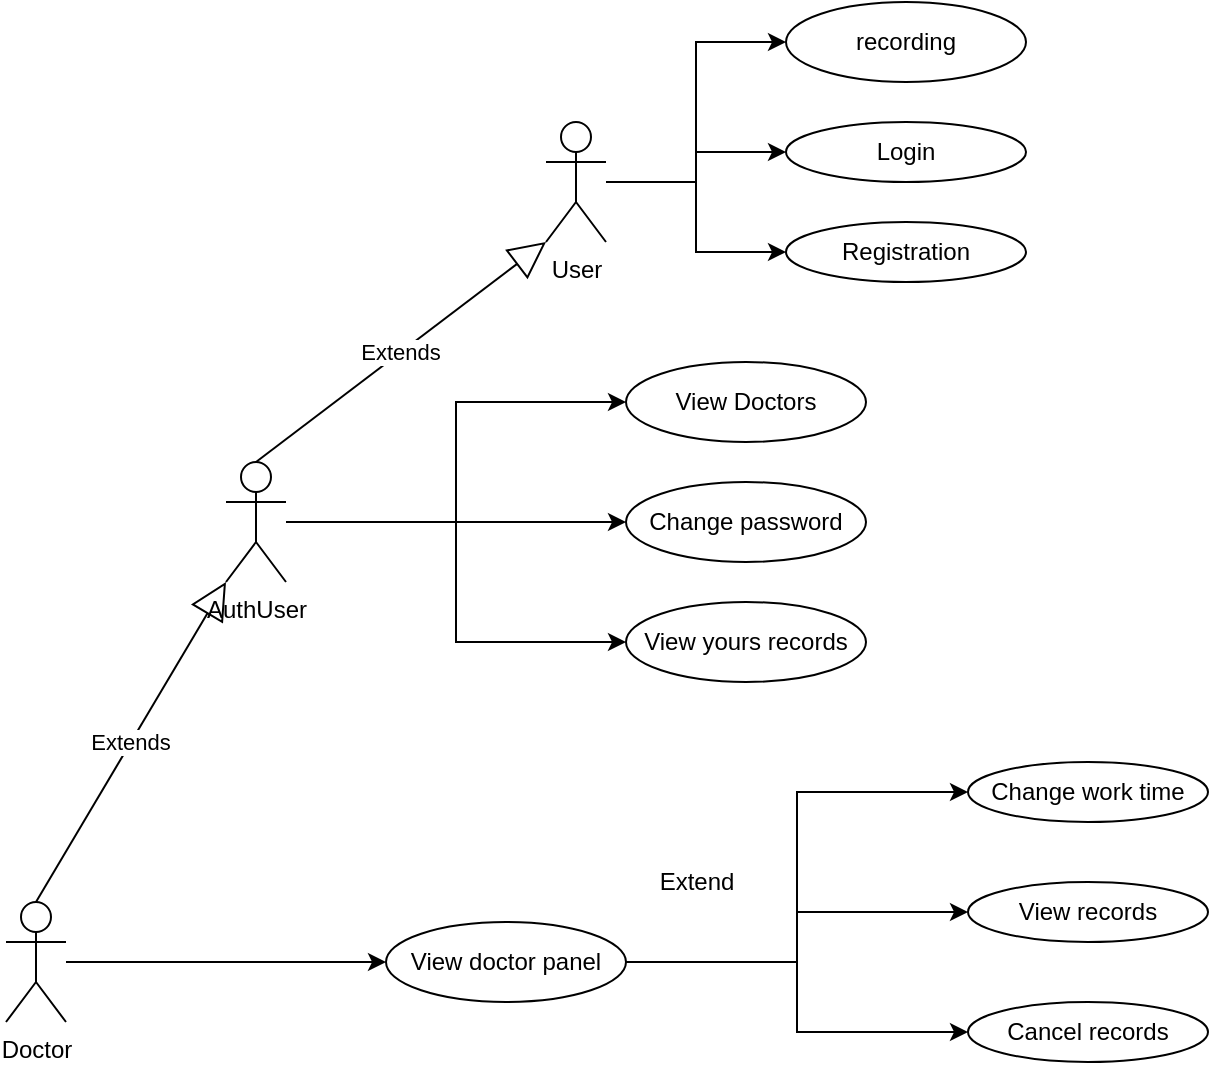 <mxfile version="14.6.3" type="github">
  <diagram id="39pjnHgzE9A1EJmM_nUC" name="Page-1">
    <mxGraphModel dx="1422" dy="762" grid="1" gridSize="10" guides="1" tooltips="1" connect="1" arrows="1" fold="1" page="1" pageScale="1" pageWidth="827" pageHeight="1169" math="0" shadow="0">
      <root>
        <mxCell id="0" />
        <mxCell id="1" parent="0" />
        <mxCell id="zt45t9UzBJmz-FaGUdx5-2" style="edgeStyle=orthogonalEdgeStyle;rounded=0;orthogonalLoop=1;jettySize=auto;html=1;entryX=0;entryY=0.5;entryDx=0;entryDy=0;" parent="1" source="zt45t9UzBJmz-FaGUdx5-3" target="zt45t9UzBJmz-FaGUdx5-37" edge="1">
          <mxGeometry relative="1" as="geometry" />
        </mxCell>
        <mxCell id="zt45t9UzBJmz-FaGUdx5-3" value="Doctor" style="shape=umlActor;verticalLabelPosition=bottom;verticalAlign=top;html=1;outlineConnect=0;" parent="1" vertex="1">
          <mxGeometry x="100" y="460" width="30" height="60" as="geometry" />
        </mxCell>
        <mxCell id="zt45t9UzBJmz-FaGUdx5-40" style="edgeStyle=orthogonalEdgeStyle;rounded=0;orthogonalLoop=1;jettySize=auto;html=1;entryX=0;entryY=0.5;entryDx=0;entryDy=0;" parent="1" source="zt45t9UzBJmz-FaGUdx5-7" target="zt45t9UzBJmz-FaGUdx5-13" edge="1">
          <mxGeometry relative="1" as="geometry" />
        </mxCell>
        <mxCell id="zt45t9UzBJmz-FaGUdx5-41" style="edgeStyle=orthogonalEdgeStyle;rounded=0;orthogonalLoop=1;jettySize=auto;html=1;entryX=0;entryY=0.5;entryDx=0;entryDy=0;" parent="1" source="zt45t9UzBJmz-FaGUdx5-7" target="zt45t9UzBJmz-FaGUdx5-14" edge="1">
          <mxGeometry relative="1" as="geometry" />
        </mxCell>
        <mxCell id="hnR7mRFuEzyLd3JJTChf-2" style="edgeStyle=orthogonalEdgeStyle;rounded=0;orthogonalLoop=1;jettySize=auto;html=1;entryX=0;entryY=0.5;entryDx=0;entryDy=0;" edge="1" parent="1" source="zt45t9UzBJmz-FaGUdx5-7" target="hnR7mRFuEzyLd3JJTChf-1">
          <mxGeometry relative="1" as="geometry" />
        </mxCell>
        <mxCell id="zt45t9UzBJmz-FaGUdx5-7" value="User" style="shape=umlActor;verticalLabelPosition=bottom;verticalAlign=top;html=1;outlineConnect=0;" parent="1" vertex="1">
          <mxGeometry x="370" y="70" width="30" height="60" as="geometry" />
        </mxCell>
        <mxCell id="zt45t9UzBJmz-FaGUdx5-42" style="edgeStyle=orthogonalEdgeStyle;rounded=0;orthogonalLoop=1;jettySize=auto;html=1;entryX=0;entryY=0.5;entryDx=0;entryDy=0;" parent="1" source="zt45t9UzBJmz-FaGUdx5-10" target="zt45t9UzBJmz-FaGUdx5-27" edge="1">
          <mxGeometry relative="1" as="geometry" />
        </mxCell>
        <mxCell id="zt45t9UzBJmz-FaGUdx5-43" style="edgeStyle=orthogonalEdgeStyle;rounded=0;orthogonalLoop=1;jettySize=auto;html=1;entryX=0;entryY=0.5;entryDx=0;entryDy=0;" parent="1" source="zt45t9UzBJmz-FaGUdx5-10" target="zt45t9UzBJmz-FaGUdx5-31" edge="1">
          <mxGeometry relative="1" as="geometry" />
        </mxCell>
        <mxCell id="zt45t9UzBJmz-FaGUdx5-46" style="edgeStyle=orthogonalEdgeStyle;rounded=0;orthogonalLoop=1;jettySize=auto;html=1;entryX=0;entryY=0.5;entryDx=0;entryDy=0;" parent="1" source="zt45t9UzBJmz-FaGUdx5-10" target="zt45t9UzBJmz-FaGUdx5-45" edge="1">
          <mxGeometry relative="1" as="geometry" />
        </mxCell>
        <mxCell id="zt45t9UzBJmz-FaGUdx5-10" value="AuthUser" style="shape=umlActor;verticalLabelPosition=bottom;verticalAlign=top;html=1;outlineConnect=0;" parent="1" vertex="1">
          <mxGeometry x="210" y="240" width="30" height="60" as="geometry" />
        </mxCell>
        <mxCell id="zt45t9UzBJmz-FaGUdx5-13" value="Login" style="ellipse;whiteSpace=wrap;html=1;" parent="1" vertex="1">
          <mxGeometry x="490" y="70" width="120" height="30" as="geometry" />
        </mxCell>
        <mxCell id="zt45t9UzBJmz-FaGUdx5-14" value="Registration" style="ellipse;whiteSpace=wrap;html=1;" parent="1" vertex="1">
          <mxGeometry x="490" y="120" width="120" height="30" as="geometry" />
        </mxCell>
        <mxCell id="zt45t9UzBJmz-FaGUdx5-18" value="View records" style="ellipse;whiteSpace=wrap;html=1;" parent="1" vertex="1">
          <mxGeometry x="581" y="450" width="120" height="30" as="geometry" />
        </mxCell>
        <mxCell id="zt45t9UzBJmz-FaGUdx5-19" value="Cancel records" style="ellipse;whiteSpace=wrap;html=1;" parent="1" vertex="1">
          <mxGeometry x="581" y="510" width="120" height="30" as="geometry" />
        </mxCell>
        <mxCell id="zt45t9UzBJmz-FaGUdx5-21" value="Change work time" style="ellipse;whiteSpace=wrap;html=1;" parent="1" vertex="1">
          <mxGeometry x="581" y="390" width="120" height="30" as="geometry" />
        </mxCell>
        <mxCell id="zt45t9UzBJmz-FaGUdx5-22" value="Extends" style="endArrow=block;endSize=16;endFill=0;html=1;entryX=0;entryY=1;entryDx=0;entryDy=0;entryPerimeter=0;exitX=0.5;exitY=0;exitDx=0;exitDy=0;exitPerimeter=0;" parent="1" source="zt45t9UzBJmz-FaGUdx5-3" target="zt45t9UzBJmz-FaGUdx5-10" edge="1">
          <mxGeometry width="160" relative="1" as="geometry">
            <mxPoint x="-150" y="470" as="sourcePoint" />
            <mxPoint x="10" y="470" as="targetPoint" />
          </mxGeometry>
        </mxCell>
        <mxCell id="zt45t9UzBJmz-FaGUdx5-23" value="Extends" style="endArrow=block;endSize=16;endFill=0;html=1;entryX=0;entryY=1;entryDx=0;entryDy=0;entryPerimeter=0;exitX=0.5;exitY=0;exitDx=0;exitDy=0;exitPerimeter=0;" parent="1" source="zt45t9UzBJmz-FaGUdx5-10" target="zt45t9UzBJmz-FaGUdx5-7" edge="1">
          <mxGeometry width="160" relative="1" as="geometry">
            <mxPoint x="20" y="210" as="sourcePoint" />
            <mxPoint x="180" y="210" as="targetPoint" />
          </mxGeometry>
        </mxCell>
        <mxCell id="zt45t9UzBJmz-FaGUdx5-27" value="View Doctors" style="ellipse;whiteSpace=wrap;html=1;" parent="1" vertex="1">
          <mxGeometry x="410" y="190" width="120" height="40" as="geometry" />
        </mxCell>
        <mxCell id="zt45t9UzBJmz-FaGUdx5-31" value="View yours records" style="ellipse;whiteSpace=wrap;html=1;" parent="1" vertex="1">
          <mxGeometry x="410" y="310" width="120" height="40" as="geometry" />
        </mxCell>
        <mxCell id="zt45t9UzBJmz-FaGUdx5-33" style="edgeStyle=orthogonalEdgeStyle;rounded=0;orthogonalLoop=1;jettySize=auto;html=1;" parent="1" source="zt45t9UzBJmz-FaGUdx5-37" target="zt45t9UzBJmz-FaGUdx5-18" edge="1">
          <mxGeometry relative="1" as="geometry" />
        </mxCell>
        <mxCell id="zt45t9UzBJmz-FaGUdx5-34" style="edgeStyle=orthogonalEdgeStyle;rounded=0;orthogonalLoop=1;jettySize=auto;html=1;entryX=0;entryY=0.5;entryDx=0;entryDy=0;" parent="1" source="zt45t9UzBJmz-FaGUdx5-37" target="zt45t9UzBJmz-FaGUdx5-19" edge="1">
          <mxGeometry relative="1" as="geometry" />
        </mxCell>
        <mxCell id="zt45t9UzBJmz-FaGUdx5-36" style="edgeStyle=orthogonalEdgeStyle;rounded=0;orthogonalLoop=1;jettySize=auto;html=1;entryX=0;entryY=0.5;entryDx=0;entryDy=0;" parent="1" source="zt45t9UzBJmz-FaGUdx5-37" target="zt45t9UzBJmz-FaGUdx5-21" edge="1">
          <mxGeometry relative="1" as="geometry" />
        </mxCell>
        <mxCell id="zt45t9UzBJmz-FaGUdx5-37" value="View doctor panel" style="ellipse;whiteSpace=wrap;html=1;" parent="1" vertex="1">
          <mxGeometry x="290" y="470" width="120" height="40" as="geometry" />
        </mxCell>
        <mxCell id="zt45t9UzBJmz-FaGUdx5-38" value="Extend" style="text;html=1;align=center;verticalAlign=middle;resizable=0;points=[];autosize=1;" parent="1" vertex="1">
          <mxGeometry x="420" y="440" width="50" height="20" as="geometry" />
        </mxCell>
        <mxCell id="zt45t9UzBJmz-FaGUdx5-45" value="Change password" style="ellipse;whiteSpace=wrap;html=1;" parent="1" vertex="1">
          <mxGeometry x="410" y="250" width="120" height="40" as="geometry" />
        </mxCell>
        <mxCell id="hnR7mRFuEzyLd3JJTChf-1" value="recording" style="ellipse;whiteSpace=wrap;html=1;" vertex="1" parent="1">
          <mxGeometry x="490" y="10" width="120" height="40" as="geometry" />
        </mxCell>
      </root>
    </mxGraphModel>
  </diagram>
</mxfile>

